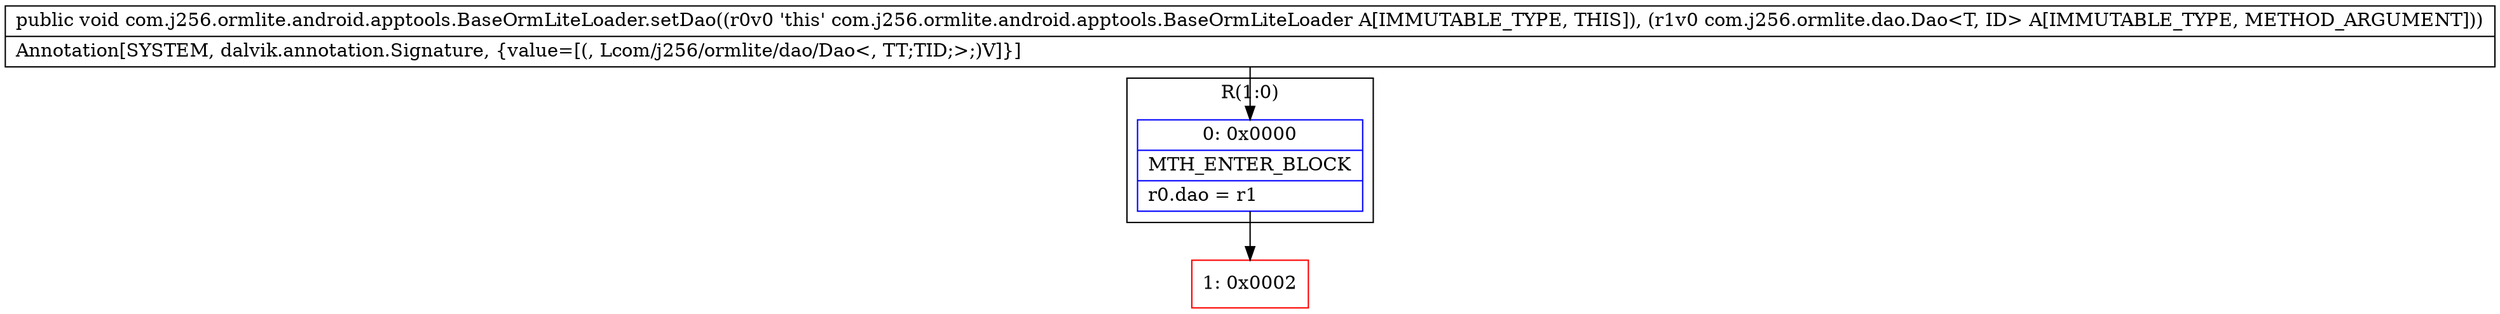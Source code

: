 digraph "CFG forcom.j256.ormlite.android.apptools.BaseOrmLiteLoader.setDao(Lcom\/j256\/ormlite\/dao\/Dao;)V" {
subgraph cluster_Region_755778970 {
label = "R(1:0)";
node [shape=record,color=blue];
Node_0 [shape=record,label="{0\:\ 0x0000|MTH_ENTER_BLOCK\l|r0.dao = r1\l}"];
}
Node_1 [shape=record,color=red,label="{1\:\ 0x0002}"];
MethodNode[shape=record,label="{public void com.j256.ormlite.android.apptools.BaseOrmLiteLoader.setDao((r0v0 'this' com.j256.ormlite.android.apptools.BaseOrmLiteLoader A[IMMUTABLE_TYPE, THIS]), (r1v0 com.j256.ormlite.dao.Dao\<T, ID\> A[IMMUTABLE_TYPE, METHOD_ARGUMENT]))  | Annotation[SYSTEM, dalvik.annotation.Signature, \{value=[(, Lcom\/j256\/ormlite\/dao\/Dao\<, TT;TID;\>;)V]\}]\l}"];
MethodNode -> Node_0;
Node_0 -> Node_1;
}

